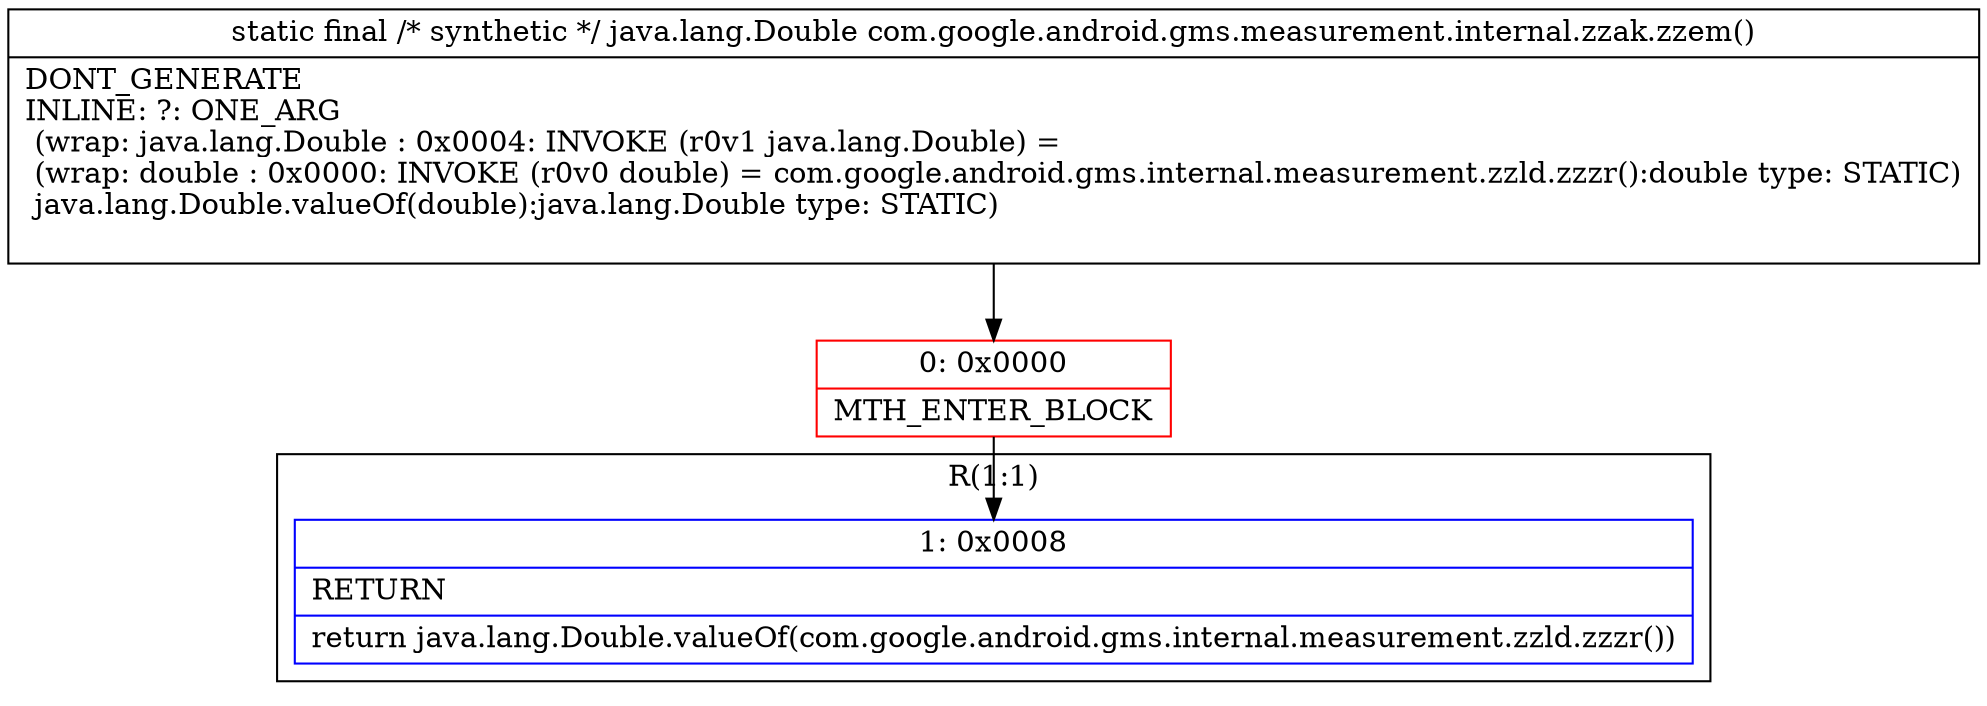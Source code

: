 digraph "CFG forcom.google.android.gms.measurement.internal.zzak.zzem()Ljava\/lang\/Double;" {
subgraph cluster_Region_265697049 {
label = "R(1:1)";
node [shape=record,color=blue];
Node_1 [shape=record,label="{1\:\ 0x0008|RETURN\l|return java.lang.Double.valueOf(com.google.android.gms.internal.measurement.zzld.zzzr())\l}"];
}
Node_0 [shape=record,color=red,label="{0\:\ 0x0000|MTH_ENTER_BLOCK\l}"];
MethodNode[shape=record,label="{static final \/* synthetic *\/ java.lang.Double com.google.android.gms.measurement.internal.zzak.zzem()  | DONT_GENERATE\lINLINE: ?: ONE_ARG  \l  (wrap: java.lang.Double : 0x0004: INVOKE  (r0v1 java.lang.Double) = \l  (wrap: double : 0x0000: INVOKE  (r0v0 double) =  com.google.android.gms.internal.measurement.zzld.zzzr():double type: STATIC)\l java.lang.Double.valueOf(double):java.lang.Double type: STATIC)\l\l}"];
MethodNode -> Node_0;
Node_0 -> Node_1;
}

